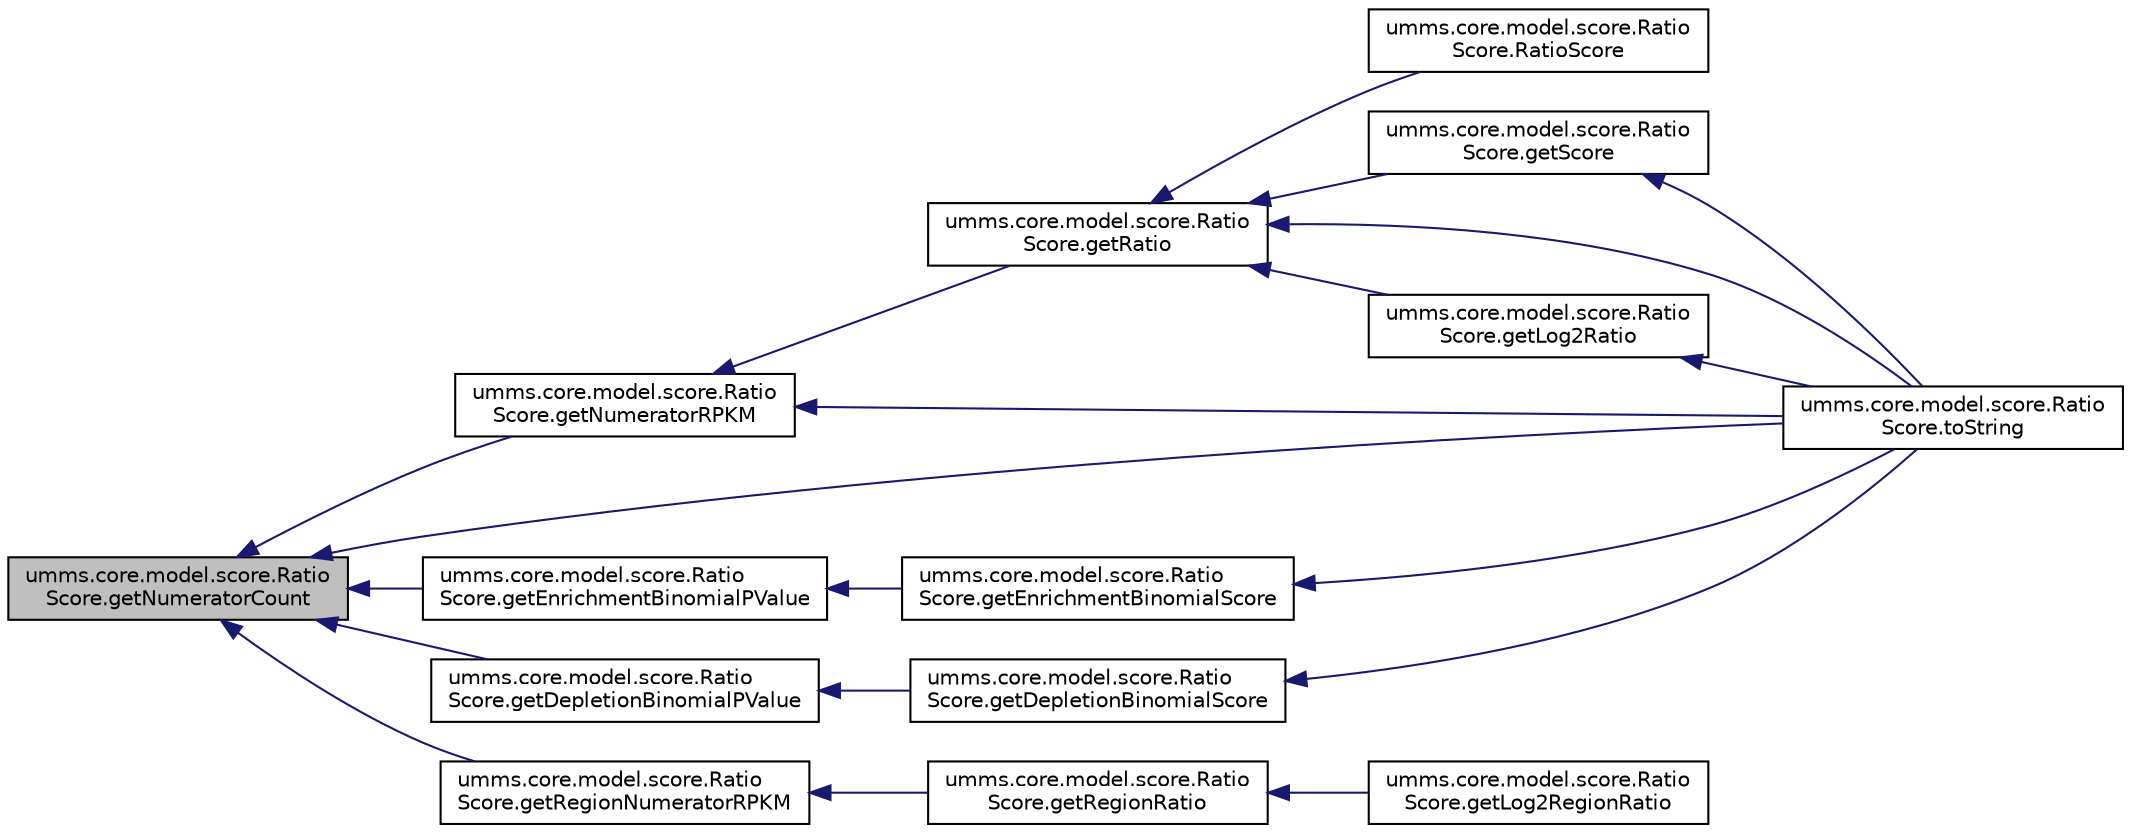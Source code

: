 digraph "umms.core.model.score.RatioScore.getNumeratorCount"
{
  edge [fontname="Helvetica",fontsize="10",labelfontname="Helvetica",labelfontsize="10"];
  node [fontname="Helvetica",fontsize="10",shape=record];
  rankdir="LR";
  Node1 [label="umms.core.model.score.Ratio\lScore.getNumeratorCount",height=0.2,width=0.4,color="black", fillcolor="grey75", style="filled" fontcolor="black"];
  Node1 -> Node2 [dir="back",color="midnightblue",fontsize="10",style="solid"];
  Node2 [label="umms.core.model.score.Ratio\lScore.getNumeratorRPKM",height=0.2,width=0.4,color="black", fillcolor="white", style="filled",URL="$classumms_1_1core_1_1model_1_1score_1_1_ratio_score.html#afe24f7cc069f72f5f01dd4dabe558bda"];
  Node2 -> Node3 [dir="back",color="midnightblue",fontsize="10",style="solid"];
  Node3 [label="umms.core.model.score.Ratio\lScore.getRatio",height=0.2,width=0.4,color="black", fillcolor="white", style="filled",URL="$classumms_1_1core_1_1model_1_1score_1_1_ratio_score.html#a68c52e528d1195138124c85d638eba7c"];
  Node3 -> Node4 [dir="back",color="midnightblue",fontsize="10",style="solid"];
  Node4 [label="umms.core.model.score.Ratio\lScore.RatioScore",height=0.2,width=0.4,color="black", fillcolor="white", style="filled",URL="$classumms_1_1core_1_1model_1_1score_1_1_ratio_score.html#af1d338039c3759e76a56e44dde7b47d1"];
  Node3 -> Node5 [dir="back",color="midnightblue",fontsize="10",style="solid"];
  Node5 [label="umms.core.model.score.Ratio\lScore.getScore",height=0.2,width=0.4,color="black", fillcolor="white", style="filled",URL="$classumms_1_1core_1_1model_1_1score_1_1_ratio_score.html#a65ac8a6fe0603eb99cd0ba1de0302097"];
  Node5 -> Node6 [dir="back",color="midnightblue",fontsize="10",style="solid"];
  Node6 [label="umms.core.model.score.Ratio\lScore.toString",height=0.2,width=0.4,color="black", fillcolor="white", style="filled",URL="$classumms_1_1core_1_1model_1_1score_1_1_ratio_score.html#a9edd203098275f6033a924790560832d"];
  Node3 -> Node7 [dir="back",color="midnightblue",fontsize="10",style="solid"];
  Node7 [label="umms.core.model.score.Ratio\lScore.getLog2Ratio",height=0.2,width=0.4,color="black", fillcolor="white", style="filled",URL="$classumms_1_1core_1_1model_1_1score_1_1_ratio_score.html#a8dc892f53be6a5499835d5e61ac919a7"];
  Node7 -> Node6 [dir="back",color="midnightblue",fontsize="10",style="solid"];
  Node3 -> Node6 [dir="back",color="midnightblue",fontsize="10",style="solid"];
  Node2 -> Node6 [dir="back",color="midnightblue",fontsize="10",style="solid"];
  Node1 -> Node8 [dir="back",color="midnightblue",fontsize="10",style="solid"];
  Node8 [label="umms.core.model.score.Ratio\lScore.getEnrichmentBinomialPValue",height=0.2,width=0.4,color="black", fillcolor="white", style="filled",URL="$classumms_1_1core_1_1model_1_1score_1_1_ratio_score.html#a33c05dfce5f5378a5abf2b8611b7efcd"];
  Node8 -> Node9 [dir="back",color="midnightblue",fontsize="10",style="solid"];
  Node9 [label="umms.core.model.score.Ratio\lScore.getEnrichmentBinomialScore",height=0.2,width=0.4,color="black", fillcolor="white", style="filled",URL="$classumms_1_1core_1_1model_1_1score_1_1_ratio_score.html#a359817dbe99da022226d340298d05dba"];
  Node9 -> Node6 [dir="back",color="midnightblue",fontsize="10",style="solid"];
  Node1 -> Node10 [dir="back",color="midnightblue",fontsize="10",style="solid"];
  Node10 [label="umms.core.model.score.Ratio\lScore.getDepletionBinomialPValue",height=0.2,width=0.4,color="black", fillcolor="white", style="filled",URL="$classumms_1_1core_1_1model_1_1score_1_1_ratio_score.html#a493eb53da0b3502bea226ca41d6f69b7"];
  Node10 -> Node11 [dir="back",color="midnightblue",fontsize="10",style="solid"];
  Node11 [label="umms.core.model.score.Ratio\lScore.getDepletionBinomialScore",height=0.2,width=0.4,color="black", fillcolor="white", style="filled",URL="$classumms_1_1core_1_1model_1_1score_1_1_ratio_score.html#a3d251d4c7a5c760668e457c6a94f03f0"];
  Node11 -> Node6 [dir="back",color="midnightblue",fontsize="10",style="solid"];
  Node1 -> Node12 [dir="back",color="midnightblue",fontsize="10",style="solid"];
  Node12 [label="umms.core.model.score.Ratio\lScore.getRegionNumeratorRPKM",height=0.2,width=0.4,color="black", fillcolor="white", style="filled",URL="$classumms_1_1core_1_1model_1_1score_1_1_ratio_score.html#a1cd82d1ae365cb76b06c021a571e65cf"];
  Node12 -> Node13 [dir="back",color="midnightblue",fontsize="10",style="solid"];
  Node13 [label="umms.core.model.score.Ratio\lScore.getRegionRatio",height=0.2,width=0.4,color="black", fillcolor="white", style="filled",URL="$classumms_1_1core_1_1model_1_1score_1_1_ratio_score.html#ac9e25c283add9bccf9953ed67f6ad6de"];
  Node13 -> Node14 [dir="back",color="midnightblue",fontsize="10",style="solid"];
  Node14 [label="umms.core.model.score.Ratio\lScore.getLog2RegionRatio",height=0.2,width=0.4,color="black", fillcolor="white", style="filled",URL="$classumms_1_1core_1_1model_1_1score_1_1_ratio_score.html#a5c2c20f663cc34c2b54aa7358e8adf05"];
  Node1 -> Node6 [dir="back",color="midnightblue",fontsize="10",style="solid"];
}
